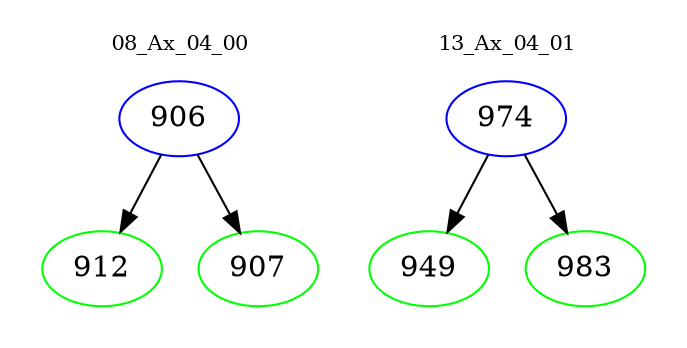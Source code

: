 digraph{
subgraph cluster_0 {
color = white
label = "08_Ax_04_00";
fontsize=10;
T0_906 [label="906", color="blue"]
T0_906 -> T0_912 [color="black"]
T0_912 [label="912", color="green"]
T0_906 -> T0_907 [color="black"]
T0_907 [label="907", color="green"]
}
subgraph cluster_1 {
color = white
label = "13_Ax_04_01";
fontsize=10;
T1_974 [label="974", color="blue"]
T1_974 -> T1_949 [color="black"]
T1_949 [label="949", color="green"]
T1_974 -> T1_983 [color="black"]
T1_983 [label="983", color="green"]
}
}
